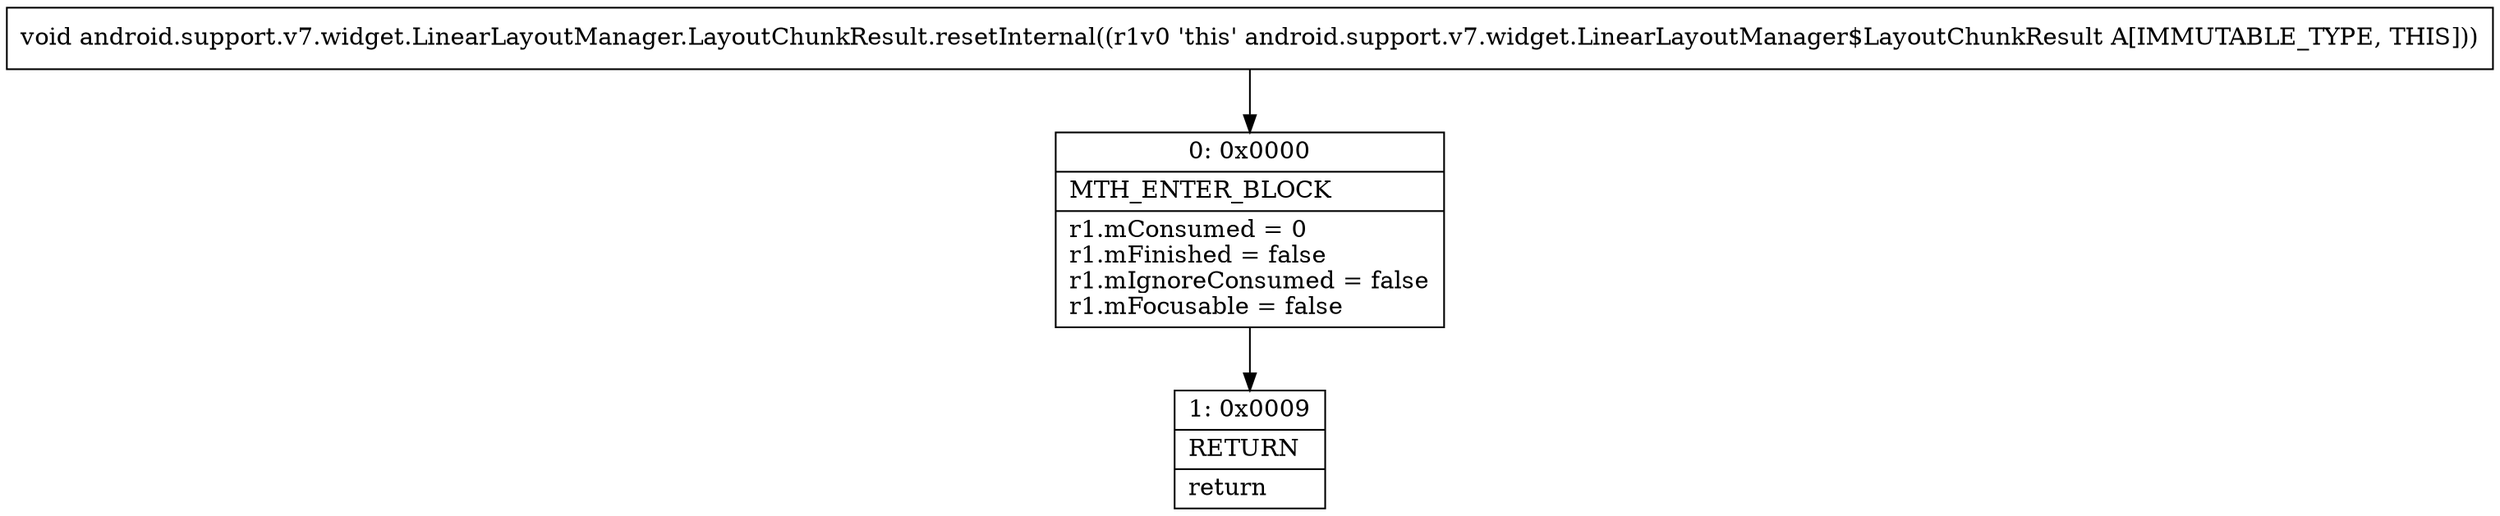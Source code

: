 digraph "CFG forandroid.support.v7.widget.LinearLayoutManager.LayoutChunkResult.resetInternal()V" {
Node_0 [shape=record,label="{0\:\ 0x0000|MTH_ENTER_BLOCK\l|r1.mConsumed = 0\lr1.mFinished = false\lr1.mIgnoreConsumed = false\lr1.mFocusable = false\l}"];
Node_1 [shape=record,label="{1\:\ 0x0009|RETURN\l|return\l}"];
MethodNode[shape=record,label="{void android.support.v7.widget.LinearLayoutManager.LayoutChunkResult.resetInternal((r1v0 'this' android.support.v7.widget.LinearLayoutManager$LayoutChunkResult A[IMMUTABLE_TYPE, THIS])) }"];
MethodNode -> Node_0;
Node_0 -> Node_1;
}

